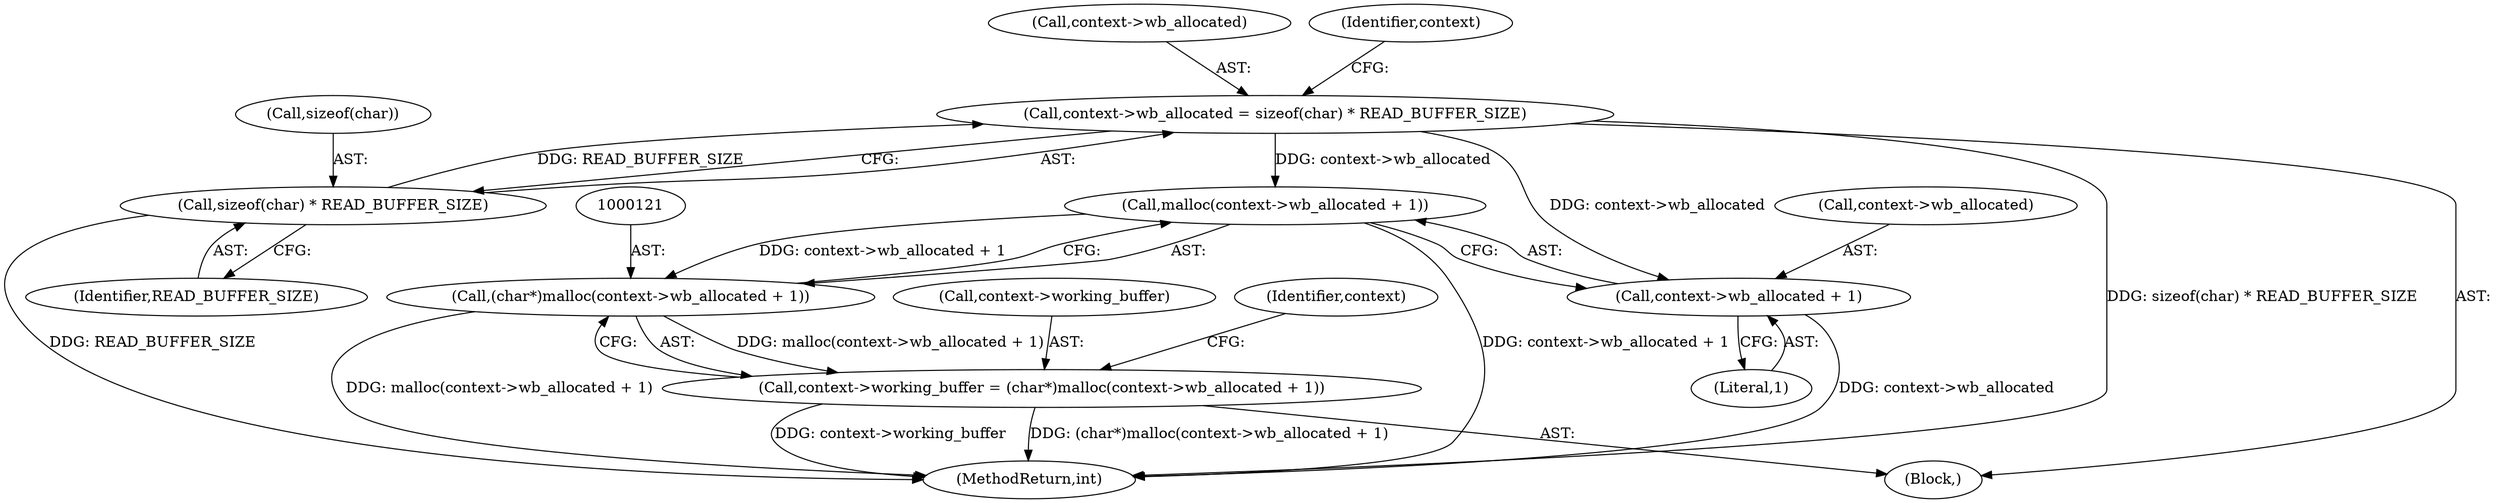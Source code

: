 digraph "0_raptor_a676f235309a59d4aa78eeffd2574ae5d341fcb0@API" {
"1000108" [label="(Call,context->wb_allocated = sizeof(char) * READ_BUFFER_SIZE)"];
"1000112" [label="(Call,sizeof(char) * READ_BUFFER_SIZE)"];
"1000122" [label="(Call,malloc(context->wb_allocated + 1))"];
"1000120" [label="(Call,(char*)malloc(context->wb_allocated + 1))"];
"1000116" [label="(Call,context->working_buffer = (char*)malloc(context->wb_allocated + 1))"];
"1000123" [label="(Call,context->wb_allocated + 1)"];
"1000103" [label="(Block,)"];
"1000120" [label="(Call,(char*)malloc(context->wb_allocated + 1))"];
"1000117" [label="(Call,context->working_buffer)"];
"1000115" [label="(Identifier,READ_BUFFER_SIZE)"];
"1000116" [label="(Call,context->working_buffer = (char*)malloc(context->wb_allocated + 1))"];
"1000108" [label="(Call,context->wb_allocated = sizeof(char) * READ_BUFFER_SIZE)"];
"1000113" [label="(Call,sizeof(char))"];
"1000124" [label="(Call,context->wb_allocated)"];
"1000131" [label="(Identifier,context)"];
"1000123" [label="(Call,context->wb_allocated + 1)"];
"1000122" [label="(Call,malloc(context->wb_allocated + 1))"];
"1000112" [label="(Call,sizeof(char) * READ_BUFFER_SIZE)"];
"1000109" [label="(Call,context->wb_allocated)"];
"1000269" [label="(MethodReturn,int)"];
"1000118" [label="(Identifier,context)"];
"1000127" [label="(Literal,1)"];
"1000108" -> "1000103"  [label="AST: "];
"1000108" -> "1000112"  [label="CFG: "];
"1000109" -> "1000108"  [label="AST: "];
"1000112" -> "1000108"  [label="AST: "];
"1000118" -> "1000108"  [label="CFG: "];
"1000108" -> "1000269"  [label="DDG: sizeof(char) * READ_BUFFER_SIZE"];
"1000112" -> "1000108"  [label="DDG: READ_BUFFER_SIZE"];
"1000108" -> "1000122"  [label="DDG: context->wb_allocated"];
"1000108" -> "1000123"  [label="DDG: context->wb_allocated"];
"1000112" -> "1000115"  [label="CFG: "];
"1000113" -> "1000112"  [label="AST: "];
"1000115" -> "1000112"  [label="AST: "];
"1000112" -> "1000269"  [label="DDG: READ_BUFFER_SIZE"];
"1000122" -> "1000120"  [label="AST: "];
"1000122" -> "1000123"  [label="CFG: "];
"1000123" -> "1000122"  [label="AST: "];
"1000120" -> "1000122"  [label="CFG: "];
"1000122" -> "1000269"  [label="DDG: context->wb_allocated + 1"];
"1000122" -> "1000120"  [label="DDG: context->wb_allocated + 1"];
"1000120" -> "1000116"  [label="AST: "];
"1000121" -> "1000120"  [label="AST: "];
"1000116" -> "1000120"  [label="CFG: "];
"1000120" -> "1000269"  [label="DDG: malloc(context->wb_allocated + 1)"];
"1000120" -> "1000116"  [label="DDG: malloc(context->wb_allocated + 1)"];
"1000116" -> "1000103"  [label="AST: "];
"1000117" -> "1000116"  [label="AST: "];
"1000131" -> "1000116"  [label="CFG: "];
"1000116" -> "1000269"  [label="DDG: context->working_buffer"];
"1000116" -> "1000269"  [label="DDG: (char*)malloc(context->wb_allocated + 1)"];
"1000123" -> "1000127"  [label="CFG: "];
"1000124" -> "1000123"  [label="AST: "];
"1000127" -> "1000123"  [label="AST: "];
"1000123" -> "1000269"  [label="DDG: context->wb_allocated"];
}
